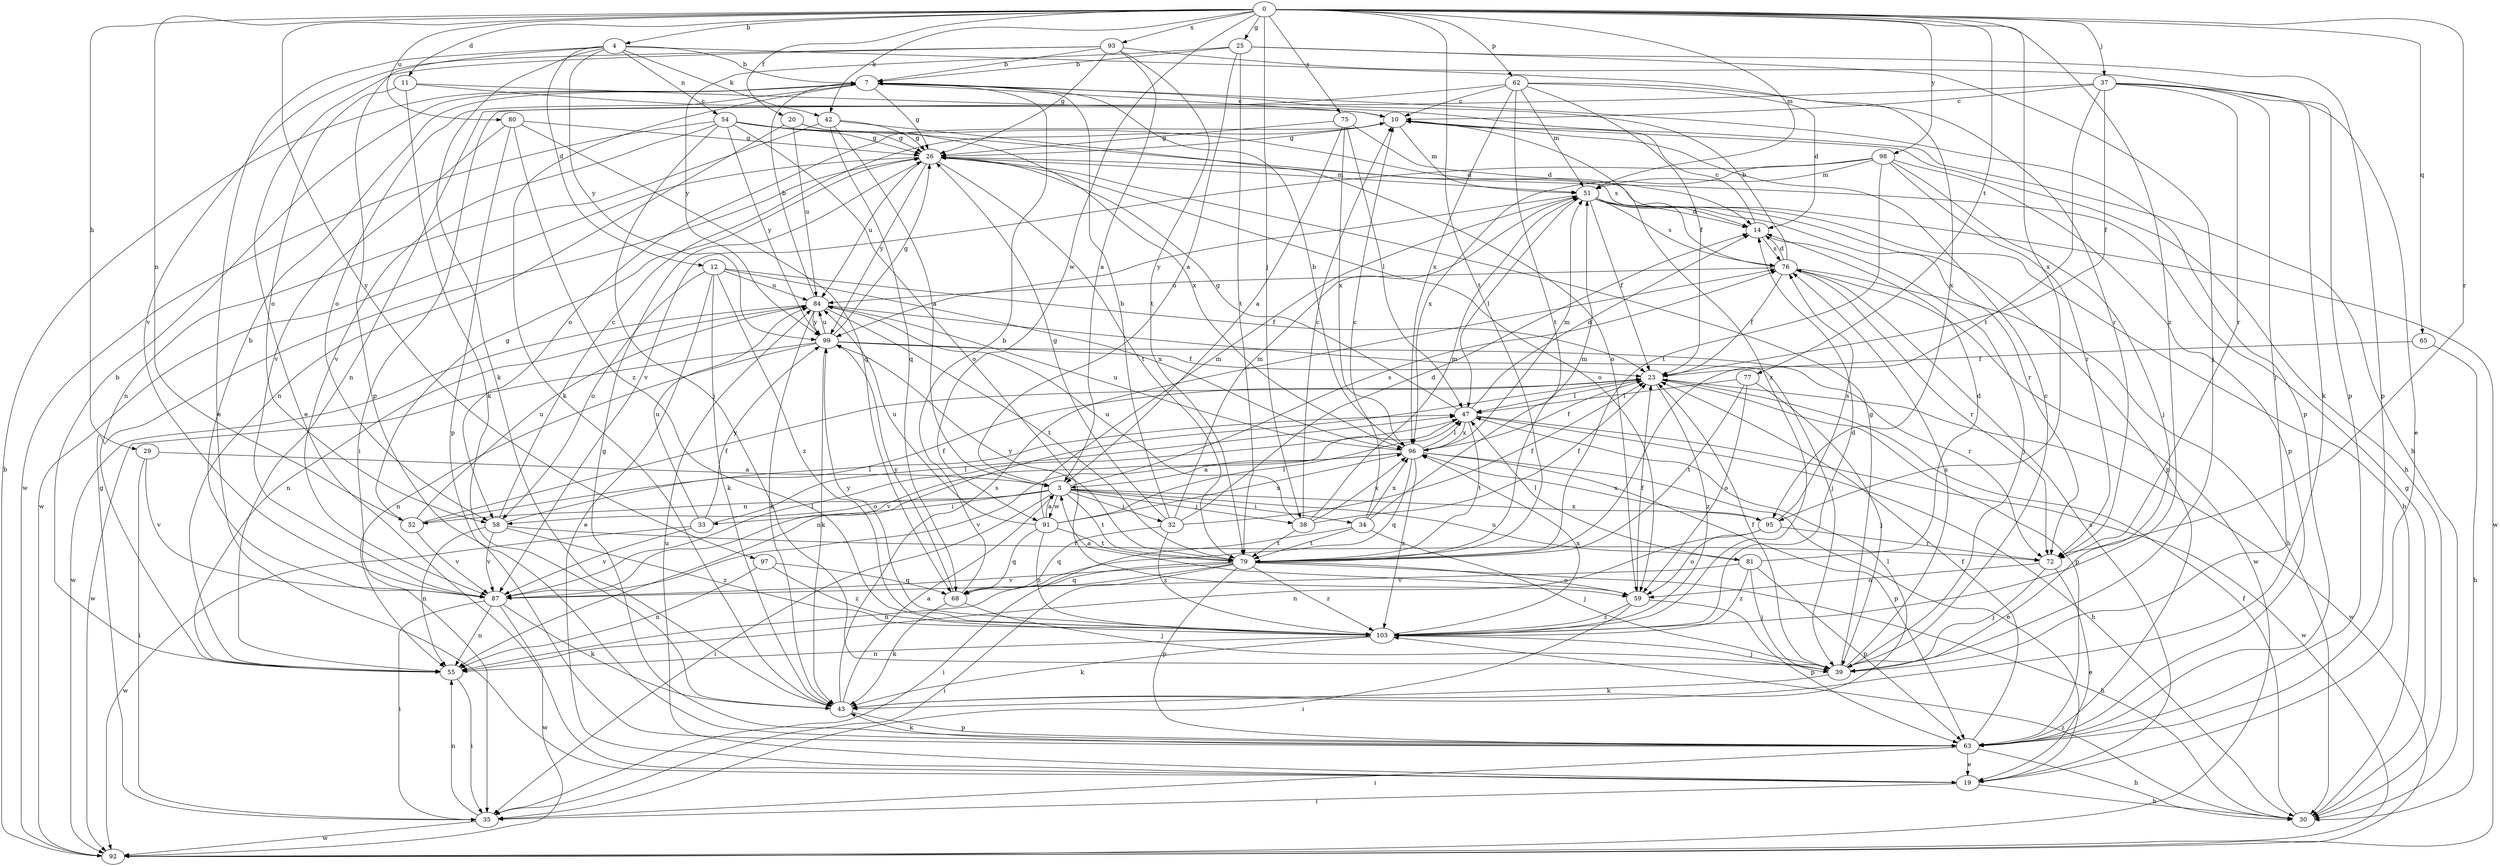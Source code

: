 strict digraph  {
0;
3;
4;
7;
10;
11;
12;
14;
19;
20;
23;
25;
26;
29;
30;
32;
33;
34;
35;
37;
38;
39;
42;
43;
47;
51;
52;
54;
55;
58;
59;
62;
63;
65;
68;
72;
75;
76;
77;
79;
80;
81;
84;
87;
91;
92;
93;
95;
96;
97;
98;
99;
103;
0 -> 4  [label=b];
0 -> 11  [label=d];
0 -> 20  [label=f];
0 -> 25  [label=g];
0 -> 29  [label=h];
0 -> 37  [label=j];
0 -> 38  [label=j];
0 -> 42  [label=k];
0 -> 51  [label=m];
0 -> 52  [label=n];
0 -> 62  [label=p];
0 -> 65  [label=q];
0 -> 72  [label=r];
0 -> 75  [label=s];
0 -> 77  [label=t];
0 -> 79  [label=t];
0 -> 80  [label=u];
0 -> 91  [label=w];
0 -> 93  [label=x];
0 -> 95  [label=x];
0 -> 97  [label=y];
0 -> 98  [label=y];
0 -> 103  [label=z];
3 -> 32  [label=i];
3 -> 33  [label=i];
3 -> 34  [label=i];
3 -> 35  [label=i];
3 -> 38  [label=j];
3 -> 52  [label=n];
3 -> 58  [label=o];
3 -> 76  [label=s];
3 -> 79  [label=t];
3 -> 81  [label=u];
3 -> 91  [label=w];
3 -> 95  [label=x];
4 -> 7  [label=b];
4 -> 12  [label=d];
4 -> 19  [label=e];
4 -> 42  [label=k];
4 -> 43  [label=k];
4 -> 54  [label=n];
4 -> 63  [label=p];
4 -> 95  [label=x];
4 -> 99  [label=y];
7 -> 10  [label=c];
7 -> 26  [label=g];
7 -> 43  [label=k];
7 -> 58  [label=o];
7 -> 63  [label=p];
10 -> 26  [label=g];
10 -> 30  [label=h];
10 -> 51  [label=m];
10 -> 58  [label=o];
10 -> 103  [label=z];
11 -> 10  [label=c];
11 -> 30  [label=h];
11 -> 43  [label=k];
11 -> 58  [label=o];
12 -> 19  [label=e];
12 -> 23  [label=f];
12 -> 43  [label=k];
12 -> 58  [label=o];
12 -> 84  [label=u];
12 -> 96  [label=x];
12 -> 103  [label=z];
14 -> 10  [label=c];
14 -> 39  [label=j];
14 -> 76  [label=s];
19 -> 30  [label=h];
19 -> 35  [label=i];
19 -> 76  [label=s];
19 -> 84  [label=u];
20 -> 26  [label=g];
20 -> 55  [label=n];
20 -> 84  [label=u];
20 -> 96  [label=x];
23 -> 47  [label=l];
23 -> 55  [label=n];
23 -> 63  [label=p];
23 -> 92  [label=w];
23 -> 103  [label=z];
25 -> 3  [label=a];
25 -> 7  [label=b];
25 -> 39  [label=j];
25 -> 63  [label=p];
25 -> 79  [label=t];
25 -> 99  [label=y];
26 -> 51  [label=m];
26 -> 59  [label=o];
26 -> 79  [label=t];
26 -> 84  [label=u];
26 -> 92  [label=w];
26 -> 99  [label=y];
29 -> 3  [label=a];
29 -> 35  [label=i];
29 -> 87  [label=v];
30 -> 23  [label=f];
30 -> 26  [label=g];
30 -> 103  [label=z];
32 -> 7  [label=b];
32 -> 14  [label=d];
32 -> 23  [label=f];
32 -> 26  [label=g];
32 -> 51  [label=m];
32 -> 68  [label=q];
32 -> 103  [label=z];
33 -> 47  [label=l];
33 -> 84  [label=u];
33 -> 87  [label=v];
33 -> 92  [label=w];
33 -> 99  [label=y];
34 -> 10  [label=c];
34 -> 35  [label=i];
34 -> 39  [label=j];
34 -> 51  [label=m];
34 -> 79  [label=t];
34 -> 96  [label=x];
35 -> 26  [label=g];
35 -> 55  [label=n];
35 -> 92  [label=w];
37 -> 10  [label=c];
37 -> 19  [label=e];
37 -> 23  [label=f];
37 -> 35  [label=i];
37 -> 39  [label=j];
37 -> 43  [label=k];
37 -> 72  [label=r];
37 -> 79  [label=t];
38 -> 10  [label=c];
38 -> 23  [label=f];
38 -> 51  [label=m];
38 -> 79  [label=t];
38 -> 84  [label=u];
38 -> 96  [label=x];
39 -> 10  [label=c];
39 -> 23  [label=f];
39 -> 26  [label=g];
39 -> 43  [label=k];
39 -> 76  [label=s];
42 -> 3  [label=a];
42 -> 26  [label=g];
42 -> 55  [label=n];
42 -> 59  [label=o];
42 -> 68  [label=q];
43 -> 3  [label=a];
43 -> 47  [label=l];
43 -> 63  [label=p];
43 -> 76  [label=s];
47 -> 14  [label=d];
47 -> 26  [label=g];
47 -> 30  [label=h];
47 -> 79  [label=t];
47 -> 87  [label=v];
47 -> 92  [label=w];
47 -> 96  [label=x];
51 -> 14  [label=d];
51 -> 23  [label=f];
51 -> 30  [label=h];
51 -> 47  [label=l];
51 -> 63  [label=p];
51 -> 72  [label=r];
51 -> 76  [label=s];
51 -> 92  [label=w];
51 -> 99  [label=y];
52 -> 23  [label=f];
52 -> 26  [label=g];
52 -> 47  [label=l];
52 -> 84  [label=u];
52 -> 87  [label=v];
54 -> 14  [label=d];
54 -> 26  [label=g];
54 -> 39  [label=j];
54 -> 59  [label=o];
54 -> 76  [label=s];
54 -> 87  [label=v];
54 -> 92  [label=w];
54 -> 99  [label=y];
55 -> 7  [label=b];
55 -> 35  [label=i];
58 -> 10  [label=c];
58 -> 23  [label=f];
58 -> 55  [label=n];
58 -> 72  [label=r];
58 -> 87  [label=v];
58 -> 103  [label=z];
59 -> 3  [label=a];
59 -> 23  [label=f];
59 -> 35  [label=i];
59 -> 63  [label=p];
59 -> 103  [label=z];
62 -> 10  [label=c];
62 -> 14  [label=d];
62 -> 23  [label=f];
62 -> 51  [label=m];
62 -> 55  [label=n];
62 -> 72  [label=r];
62 -> 79  [label=t];
62 -> 96  [label=x];
63 -> 19  [label=e];
63 -> 23  [label=f];
63 -> 26  [label=g];
63 -> 30  [label=h];
63 -> 35  [label=i];
63 -> 43  [label=k];
65 -> 23  [label=f];
65 -> 30  [label=h];
68 -> 7  [label=b];
68 -> 39  [label=j];
68 -> 43  [label=k];
68 -> 99  [label=y];
72 -> 19  [label=e];
72 -> 39  [label=j];
72 -> 59  [label=o];
75 -> 3  [label=a];
75 -> 14  [label=d];
75 -> 26  [label=g];
75 -> 47  [label=l];
75 -> 96  [label=x];
76 -> 7  [label=b];
76 -> 14  [label=d];
76 -> 23  [label=f];
76 -> 30  [label=h];
76 -> 72  [label=r];
76 -> 84  [label=u];
76 -> 92  [label=w];
77 -> 39  [label=j];
77 -> 47  [label=l];
77 -> 59  [label=o];
77 -> 79  [label=t];
79 -> 30  [label=h];
79 -> 35  [label=i];
79 -> 55  [label=n];
79 -> 59  [label=o];
79 -> 63  [label=p];
79 -> 68  [label=q];
79 -> 87  [label=v];
79 -> 99  [label=y];
79 -> 103  [label=z];
80 -> 26  [label=g];
80 -> 63  [label=p];
80 -> 68  [label=q];
80 -> 87  [label=v];
80 -> 103  [label=z];
81 -> 14  [label=d];
81 -> 39  [label=j];
81 -> 47  [label=l];
81 -> 63  [label=p];
81 -> 87  [label=v];
81 -> 103  [label=z];
84 -> 7  [label=b];
84 -> 39  [label=j];
84 -> 43  [label=k];
84 -> 55  [label=n];
84 -> 79  [label=t];
84 -> 92  [label=w];
84 -> 99  [label=y];
87 -> 7  [label=b];
87 -> 35  [label=i];
87 -> 43  [label=k];
87 -> 47  [label=l];
87 -> 55  [label=n];
87 -> 92  [label=w];
91 -> 3  [label=a];
91 -> 47  [label=l];
91 -> 51  [label=m];
91 -> 68  [label=q];
91 -> 79  [label=t];
91 -> 84  [label=u];
91 -> 96  [label=x];
91 -> 103  [label=z];
92 -> 7  [label=b];
93 -> 3  [label=a];
93 -> 7  [label=b];
93 -> 19  [label=e];
93 -> 26  [label=g];
93 -> 63  [label=p];
93 -> 79  [label=t];
93 -> 87  [label=v];
95 -> 55  [label=n];
95 -> 59  [label=o];
95 -> 72  [label=r];
95 -> 76  [label=s];
95 -> 96  [label=x];
96 -> 3  [label=a];
96 -> 7  [label=b];
96 -> 19  [label=e];
96 -> 23  [label=f];
96 -> 47  [label=l];
96 -> 51  [label=m];
96 -> 63  [label=p];
96 -> 68  [label=q];
96 -> 84  [label=u];
96 -> 87  [label=v];
96 -> 103  [label=z];
97 -> 55  [label=n];
97 -> 68  [label=q];
97 -> 103  [label=z];
98 -> 39  [label=j];
98 -> 51  [label=m];
98 -> 63  [label=p];
98 -> 72  [label=r];
98 -> 79  [label=t];
98 -> 87  [label=v];
98 -> 96  [label=x];
99 -> 23  [label=f];
99 -> 26  [label=g];
99 -> 43  [label=k];
99 -> 55  [label=n];
99 -> 72  [label=r];
99 -> 84  [label=u];
99 -> 92  [label=w];
103 -> 14  [label=d];
103 -> 39  [label=j];
103 -> 43  [label=k];
103 -> 55  [label=n];
103 -> 96  [label=x];
103 -> 99  [label=y];
}
